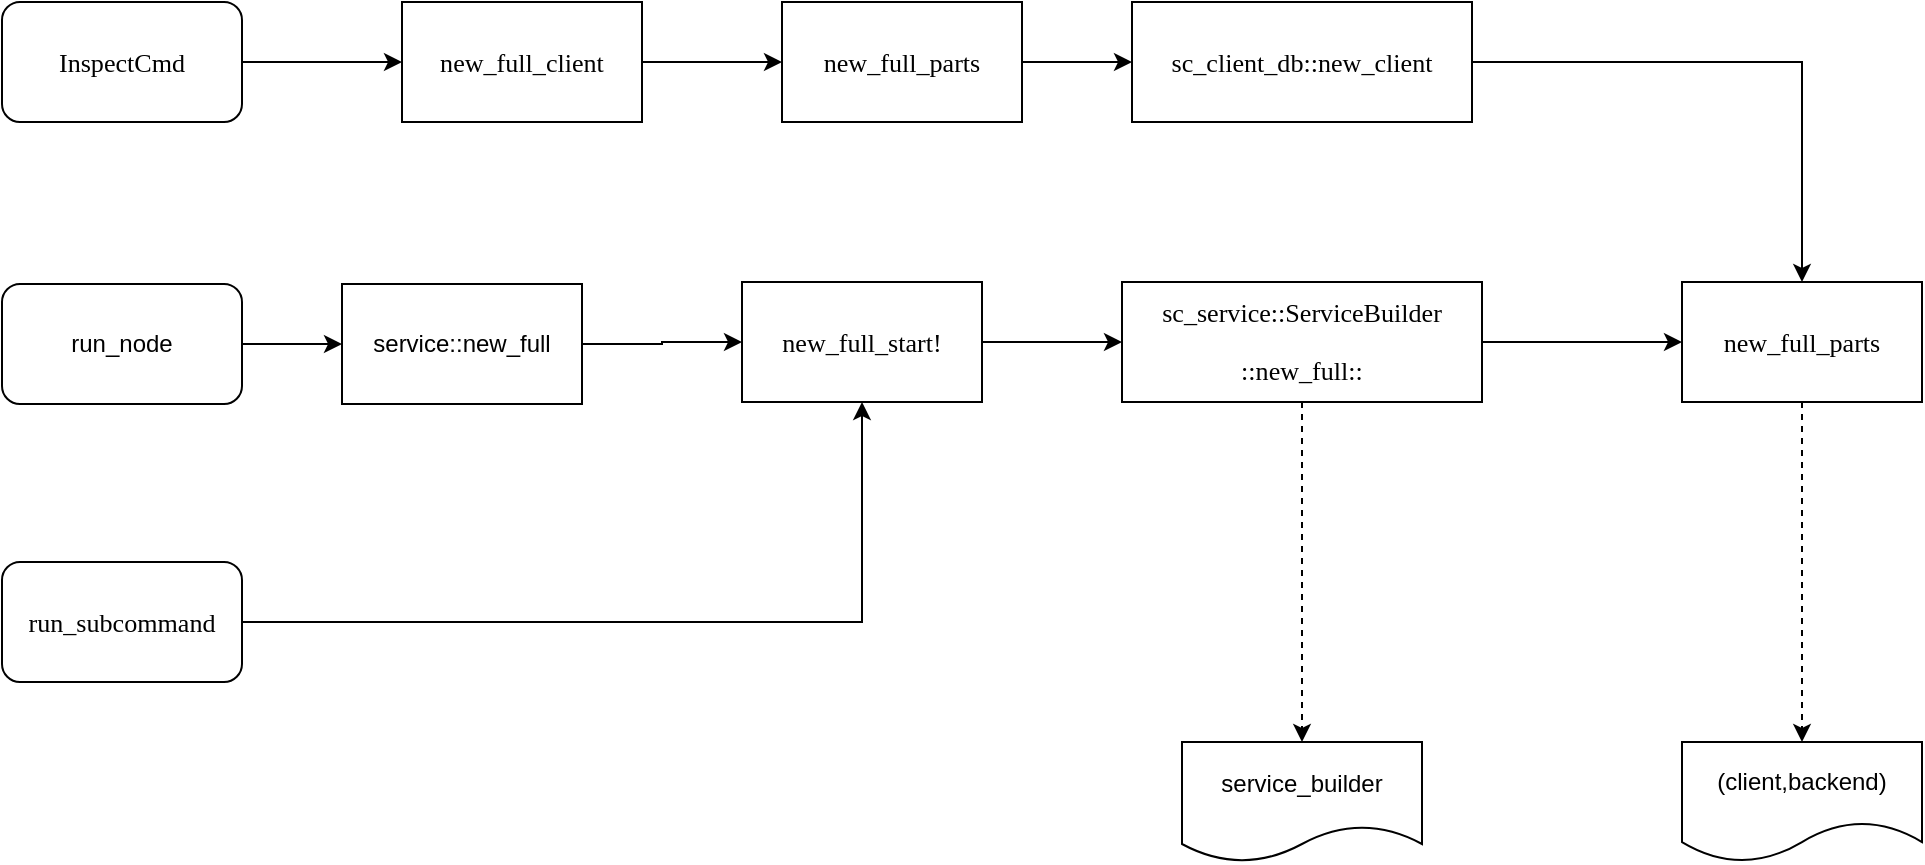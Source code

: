 <mxfile version="12.2.2" type="device" pages="4"><diagram id="7S_oPKmW5i3iKDWV6vzF" name="Page-1"><mxGraphModel dx="3069" dy="863" grid="1" gridSize="10" guides="1" tooltips="1" connect="1" arrows="1" fold="1" page="1" pageScale="1" pageWidth="827" pageHeight="1169" math="0" shadow="0"><root><mxCell id="0"/><mxCell id="1" parent="0"/><mxCell id="Eh71rM7New7A2H2YFNPF-6" style="edgeStyle=orthogonalEdgeStyle;rounded=0;orthogonalLoop=1;jettySize=auto;html=1;exitX=1;exitY=0.5;exitDx=0;exitDy=0;" edge="1" parent="1" source="Eh71rM7New7A2H2YFNPF-1" target="Eh71rM7New7A2H2YFNPF-2"><mxGeometry relative="1" as="geometry"/></mxCell><mxCell id="Eh71rM7New7A2H2YFNPF-1" value="&lt;pre style=&quot;background-color: rgb(255 , 255 , 255) ; font-family: &amp;#34;jetbrains mono&amp;#34; ; font-size: 9.8pt&quot;&gt;InspectCmd&lt;/pre&gt;" style="rounded=1;whiteSpace=wrap;html=1;" vertex="1" parent="1"><mxGeometry x="-890" y="140" width="120" height="60" as="geometry"/></mxCell><mxCell id="Eh71rM7New7A2H2YFNPF-8" style="edgeStyle=orthogonalEdgeStyle;rounded=0;orthogonalLoop=1;jettySize=auto;html=1;exitX=1;exitY=0.5;exitDx=0;exitDy=0;entryX=0;entryY=0.5;entryDx=0;entryDy=0;" edge="1" parent="1" source="Eh71rM7New7A2H2YFNPF-2" target="Eh71rM7New7A2H2YFNPF-15"><mxGeometry relative="1" as="geometry"/></mxCell><mxCell id="Eh71rM7New7A2H2YFNPF-2" value="&lt;pre style=&quot;background-color: rgb(255 , 255 , 255) ; font-family: &amp;#34;jetbrains mono&amp;#34; ; font-size: 9.8pt&quot;&gt;new_full_client&lt;/pre&gt;" style="rounded=0;whiteSpace=wrap;html=1;" vertex="1" parent="1"><mxGeometry x="-690" y="140" width="120" height="60" as="geometry"/></mxCell><mxCell id="Eh71rM7New7A2H2YFNPF-10" style="edgeStyle=orthogonalEdgeStyle;rounded=0;orthogonalLoop=1;jettySize=auto;html=1;exitX=1;exitY=0.5;exitDx=0;exitDy=0;" edge="1" parent="1" source="Eh71rM7New7A2H2YFNPF-3" target="Eh71rM7New7A2H2YFNPF-9"><mxGeometry relative="1" as="geometry"/></mxCell><mxCell id="Eh71rM7New7A2H2YFNPF-3" value="service::new_full" style="rounded=0;whiteSpace=wrap;html=1;" vertex="1" parent="1"><mxGeometry x="-720" y="281" width="120" height="60" as="geometry"/></mxCell><mxCell id="Eh71rM7New7A2H2YFNPF-5" style="edgeStyle=orthogonalEdgeStyle;rounded=0;orthogonalLoop=1;jettySize=auto;html=1;exitX=1;exitY=0.5;exitDx=0;exitDy=0;" edge="1" parent="1" source="Eh71rM7New7A2H2YFNPF-4" target="Eh71rM7New7A2H2YFNPF-3"><mxGeometry relative="1" as="geometry"/></mxCell><mxCell id="Eh71rM7New7A2H2YFNPF-4" value="run_node" style="rounded=1;whiteSpace=wrap;html=1;" vertex="1" parent="1"><mxGeometry x="-890" y="281" width="120" height="60" as="geometry"/></mxCell><mxCell id="Eh71rM7New7A2H2YFNPF-20" style="edgeStyle=orthogonalEdgeStyle;rounded=0;orthogonalLoop=1;jettySize=auto;html=1;exitX=1;exitY=0.5;exitDx=0;exitDy=0;entryX=0.5;entryY=0;entryDx=0;entryDy=0;fontColor=#000000;" edge="1" parent="1" source="Eh71rM7New7A2H2YFNPF-7" target="Eh71rM7New7A2H2YFNPF-19"><mxGeometry relative="1" as="geometry"/></mxCell><mxCell id="Eh71rM7New7A2H2YFNPF-7" value="&lt;pre style=&quot;background-color: rgb(255 , 255 , 255) ; font-family: &amp;#34;jetbrains mono&amp;#34; ; font-size: 9.8pt&quot;&gt;sc_client_db::new_client&lt;/pre&gt;" style="rounded=0;whiteSpace=wrap;html=1;" vertex="1" parent="1"><mxGeometry x="-325" y="140" width="170" height="60" as="geometry"/></mxCell><mxCell id="Eh71rM7New7A2H2YFNPF-12" style="edgeStyle=orthogonalEdgeStyle;rounded=0;orthogonalLoop=1;jettySize=auto;html=1;exitX=1;exitY=0.5;exitDx=0;exitDy=0;entryX=0;entryY=0.5;entryDx=0;entryDy=0;" edge="1" parent="1" source="Eh71rM7New7A2H2YFNPF-9" target="Eh71rM7New7A2H2YFNPF-17"><mxGeometry relative="1" as="geometry"/></mxCell><mxCell id="Eh71rM7New7A2H2YFNPF-9" value="&lt;pre style=&quot;background-color: rgb(255 , 255 , 255) ; font-family: &amp;quot;jetbrains mono&amp;quot; ; font-size: 9.8pt&quot;&gt;&lt;span style=&quot;&quot;&gt;new_full_start!&lt;/span&gt;&lt;/pre&gt;" style="rounded=0;whiteSpace=wrap;html=1;fontColor=#000000;" vertex="1" parent="1"><mxGeometry x="-520" y="280" width="120" height="60" as="geometry"/></mxCell><mxCell id="Eh71rM7New7A2H2YFNPF-11" value="service_builder" style="shape=document;whiteSpace=wrap;html=1;boundedLbl=1;" vertex="1" parent="1"><mxGeometry x="-300" y="510" width="120" height="60" as="geometry"/></mxCell><mxCell id="Eh71rM7New7A2H2YFNPF-16" style="edgeStyle=orthogonalEdgeStyle;rounded=0;orthogonalLoop=1;jettySize=auto;html=1;exitX=1;exitY=0.5;exitDx=0;exitDy=0;entryX=0;entryY=0.5;entryDx=0;entryDy=0;" edge="1" parent="1" source="Eh71rM7New7A2H2YFNPF-15" target="Eh71rM7New7A2H2YFNPF-7"><mxGeometry relative="1" as="geometry"/></mxCell><mxCell id="Eh71rM7New7A2H2YFNPF-15" value="&lt;pre style=&quot;background-color: rgb(255 , 255 , 255) ; font-family: &amp;#34;jetbrains mono&amp;#34; ; font-size: 9.8pt&quot;&gt;new_full_parts&lt;/pre&gt;" style="rounded=0;whiteSpace=wrap;html=1;" vertex="1" parent="1"><mxGeometry x="-500" y="140" width="120" height="60" as="geometry"/></mxCell><mxCell id="Eh71rM7New7A2H2YFNPF-18" style="edgeStyle=orthogonalEdgeStyle;rounded=0;orthogonalLoop=1;jettySize=auto;html=1;exitX=0.5;exitY=1;exitDx=0;exitDy=0;dashed=1;" edge="1" parent="1" source="Eh71rM7New7A2H2YFNPF-17" target="Eh71rM7New7A2H2YFNPF-11"><mxGeometry relative="1" as="geometry"/></mxCell><mxCell id="Eh71rM7New7A2H2YFNPF-22" style="edgeStyle=orthogonalEdgeStyle;rounded=0;orthogonalLoop=1;jettySize=auto;html=1;exitX=1;exitY=0.5;exitDx=0;exitDy=0;entryX=0;entryY=0.5;entryDx=0;entryDy=0;fontColor=#000000;" edge="1" parent="1" source="Eh71rM7New7A2H2YFNPF-17" target="Eh71rM7New7A2H2YFNPF-19"><mxGeometry relative="1" as="geometry"/></mxCell><mxCell id="Eh71rM7New7A2H2YFNPF-17" value="&lt;pre style=&quot;background-color: rgb(255 , 255 , 255) ; font-family: &amp;#34;jetbrains mono&amp;#34; ; font-size: 9.8pt&quot;&gt;sc_service::ServiceBuilder&lt;/pre&gt;&lt;pre style=&quot;background-color: rgb(255 , 255 , 255) ; font-family: &amp;#34;jetbrains mono&amp;#34; ; font-size: 9.8pt&quot;&gt;::new_full::&lt;/pre&gt;" style="rounded=0;whiteSpace=wrap;html=1;" vertex="1" parent="1"><mxGeometry x="-330" y="280" width="180" height="60" as="geometry"/></mxCell><mxCell id="Eh71rM7New7A2H2YFNPF-23" style="edgeStyle=orthogonalEdgeStyle;rounded=0;orthogonalLoop=1;jettySize=auto;html=1;exitX=0.5;exitY=1;exitDx=0;exitDy=0;entryX=0.5;entryY=0;entryDx=0;entryDy=0;fontColor=#000000;dashed=1;" edge="1" parent="1" source="Eh71rM7New7A2H2YFNPF-19" target="Eh71rM7New7A2H2YFNPF-21"><mxGeometry relative="1" as="geometry"/></mxCell><mxCell id="Eh71rM7New7A2H2YFNPF-19" value="&lt;pre style=&quot;background-color: rgb(255 , 255 , 255) ; font-family: &amp;#34;jetbrains mono&amp;#34; ; font-size: 9.8pt&quot;&gt;new_full_parts&lt;/pre&gt;" style="rounded=0;whiteSpace=wrap;html=1;fontColor=#000000;" vertex="1" parent="1"><mxGeometry x="-50" y="280" width="120" height="60" as="geometry"/></mxCell><mxCell id="Eh71rM7New7A2H2YFNPF-21" value="(client,backend)" style="shape=document;whiteSpace=wrap;html=1;boundedLbl=1;size=0.333;" vertex="1" parent="1"><mxGeometry x="-50" y="510" width="120" height="60" as="geometry"/></mxCell><mxCell id="Eh71rM7New7A2H2YFNPF-25" style="edgeStyle=orthogonalEdgeStyle;rounded=0;orthogonalLoop=1;jettySize=auto;html=1;exitX=1;exitY=0.5;exitDx=0;exitDy=0;entryX=0.5;entryY=1;entryDx=0;entryDy=0;fontColor=#000000;" edge="1" parent="1" source="Eh71rM7New7A2H2YFNPF-24" target="Eh71rM7New7A2H2YFNPF-9"><mxGeometry relative="1" as="geometry"/></mxCell><mxCell id="Eh71rM7New7A2H2YFNPF-24" value="&lt;pre style=&quot;background-color: rgb(255 , 255 , 255) ; font-family: &amp;#34;jetbrains mono&amp;#34; ; font-size: 9.8pt&quot;&gt;run_subcommand&lt;/pre&gt;" style="rounded=1;whiteSpace=wrap;html=1;fontColor=#000000;" vertex="1" parent="1"><mxGeometry x="-890" y="420" width="120" height="60" as="geometry"/></mxCell></root></mxGraphModel></diagram><diagram id="8upJ-l7RH5LtEuWTGatW" name="ChainSync"><mxGraphModel dx="2879" dy="1251" grid="1" gridSize="10" guides="1" tooltips="1" connect="1" arrows="1" fold="1" page="1" pageScale="1" pageWidth="827" pageHeight="1169" math="0" shadow="0"><root><mxCell id="mjCCZE6CzAiXT7Z5KQN5-0"/><mxCell id="mjCCZE6CzAiXT7Z5KQN5-1" parent="mjCCZE6CzAiXT7Z5KQN5-0"/><mxCell id="mjCCZE6CzAiXT7Z5KQN5-2" value="Protocol" style="rounded=0;whiteSpace=wrap;html=1;fontColor=#000000;" vertex="1" parent="mjCCZE6CzAiXT7Z5KQN5-1"><mxGeometry x="150" y="120" width="120" height="60" as="geometry"/></mxCell><mxCell id="mjCCZE6CzAiXT7Z5KQN5-3" value="on_status_message" style="shape=step;perimeter=stepPerimeter;whiteSpace=wrap;html=1;fixedSize=1;rounded=0;fontColor=#000000;" vertex="1" parent="mjCCZE6CzAiXT7Z5KQN5-1"><mxGeometry x="110" y="220" width="200" height="50" as="geometry"/></mxCell><mxCell id="mjCCZE6CzAiXT7Z5KQN5-4" value="Network" style="rounded=0;whiteSpace=wrap;html=1;fontColor=#000000;" vertex="1" parent="mjCCZE6CzAiXT7Z5KQN5-1"><mxGeometry x="-70" y="120" width="120" height="60" as="geometry"/></mxCell><mxCell id="mjCCZE6CzAiXT7Z5KQN5-5" value="on_custom_message" style="shape=step;perimeter=stepPerimeter;whiteSpace=wrap;html=1;fixedSize=1;rounded=0;fontColor=#000000;" vertex="1" parent="mjCCZE6CzAiXT7Z5KQN5-1"><mxGeometry x="-120" y="220" width="200" height="50" as="geometry"/></mxCell><mxCell id="mjCCZE6CzAiXT7Z5KQN5-7" value="new_peer" style="shape=step;perimeter=stepPerimeter;whiteSpace=wrap;html=1;fixedSize=1;rounded=0;fontColor=#000000;" vertex="1" parent="mjCCZE6CzAiXT7Z5KQN5-1"><mxGeometry x="340" y="220" width="200" height="50" as="geometry"/></mxCell><mxCell id="mjCCZE6CzAiXT7Z5KQN5-8" value="ChainSync" style="rounded=0;whiteSpace=wrap;html=1;fontColor=#000000;" vertex="1" parent="mjCCZE6CzAiXT7Z5KQN5-1"><mxGeometry x="370" y="120" width="120" height="60" as="geometry"/></mxCell></root></mxGraphModel></diagram><diagram id="QbItSUy1ar7bLlHSTOMP" name="Behaviour-detail"><mxGraphModel dx="2242" dy="863" grid="0" gridSize="10" guides="1" tooltips="1" connect="1" arrows="1" fold="1" page="1" pageScale="1" pageWidth="827" pageHeight="1169" math="0" shadow="0"><root><mxCell id="UUub6Lj8LkS-iF2_Z7rl-0"/><mxCell id="UUub6Lj8LkS-iF2_Z7rl-1" parent="UUub6Lj8LkS-iF2_Z7rl-0"/><mxCell id="UUub6Lj8LkS-iF2_Z7rl-17" value="Behaviour" style="rounded=0;whiteSpace=wrap;html=1;fontColor=#000000;align=center;verticalAlign=top;" vertex="1" parent="UUub6Lj8LkS-iF2_Z7rl-1"><mxGeometry x="149.5" y="109.5" width="620" height="90" as="geometry"/></mxCell><mxCell id="UUub6Lj8LkS-iF2_Z7rl-31" style="edgeStyle=orthogonalEdgeStyle;rounded=0;orthogonalLoop=1;jettySize=auto;html=1;exitX=0.5;exitY=0;exitDx=0;exitDy=0;entryX=0;entryY=0.5;entryDx=0;entryDy=0;startArrow=classic;startFill=1;fontColor=#000000;endArrow=none;endFill=0;" edge="1" parent="UUub6Lj8LkS-iF2_Z7rl-1" source="UUub6Lj8LkS-iF2_Z7rl-5" target="UUub6Lj8LkS-iF2_Z7rl-30"><mxGeometry relative="1" as="geometry"/></mxCell><mxCell id="UUub6Lj8LkS-iF2_Z7rl-38" style="edgeStyle=orthogonalEdgeStyle;rounded=0;orthogonalLoop=1;jettySize=auto;html=1;exitX=0.75;exitY=0;exitDx=0;exitDy=0;dashed=1;startArrow=none;startFill=0;endArrow=classic;endFill=1;fontColor=#000000;entryX=0;entryY=0.5;entryDx=0;entryDy=0;" edge="1" parent="UUub6Lj8LkS-iF2_Z7rl-1" source="UUub6Lj8LkS-iF2_Z7rl-5" target="UUub6Lj8LkS-iF2_Z7rl-39"><mxGeometry relative="1" as="geometry"><mxPoint x="94.857" y="83.286" as="targetPoint"/></mxGeometry></mxCell><mxCell id="UUub6Lj8LkS-iF2_Z7rl-5" value="poll" style="shape=process;whiteSpace=wrap;html=1;backgroundOutline=1;rounded=0;fontColor=#000000;" vertex="1" parent="UUub6Lj8LkS-iF2_Z7rl-1"><mxGeometry x="-66" y="330" width="130" height="50" as="geometry"/></mxCell><mxCell id="UUub6Lj8LkS-iF2_Z7rl-6" value="libp2p 底层" style="rounded=0;whiteSpace=wrap;html=1;fontColor=#000000;" vertex="1" parent="UUub6Lj8LkS-iF2_Z7rl-1"><mxGeometry x="181.5" y="403.5" width="480" height="82" as="geometry"/></mxCell><mxCell id="UUub6Lj8LkS-iF2_Z7rl-47" style="edgeStyle=orthogonalEdgeStyle;rounded=0;orthogonalLoop=1;jettySize=auto;html=1;exitX=0;exitY=0.5;exitDx=0;exitDy=0;startArrow=none;startFill=0;endArrow=classic;endFill=1;fontColor=#000000;entryX=0.25;entryY=1;entryDx=0;entryDy=0;" edge="1" parent="UUub6Lj8LkS-iF2_Z7rl-1" source="UUub6Lj8LkS-iF2_Z7rl-7" target="UUub6Lj8LkS-iF2_Z7rl-53"><mxGeometry relative="1" as="geometry"><mxPoint x="273" y="143" as="targetPoint"/><Array as="points"><mxPoint x="273" y="250"/></Array></mxGeometry></mxCell><mxCell id="UUub6Lj8LkS-iF2_Z7rl-48" style="edgeStyle=orthogonalEdgeStyle;rounded=0;orthogonalLoop=1;jettySize=auto;html=1;exitX=0;exitY=0.5;exitDx=0;exitDy=0;startArrow=none;startFill=0;endArrow=classic;endFill=1;fontColor=#000000;entryX=0.5;entryY=1;entryDx=0;entryDy=0;" edge="1" parent="UUub6Lj8LkS-iF2_Z7rl-1" source="UUub6Lj8LkS-iF2_Z7rl-8" target="UUub6Lj8LkS-iF2_Z7rl-53"><mxGeometry relative="1" as="geometry"><mxPoint x="222" y="143" as="targetPoint"/><Array as="points"><mxPoint x="426" y="235"/><mxPoint x="426" y="182"/><mxPoint x="287" y="182"/></Array></mxGeometry></mxCell><mxCell id="UUub6Lj8LkS-iF2_Z7rl-49" style="edgeStyle=orthogonalEdgeStyle;rounded=0;orthogonalLoop=1;jettySize=auto;html=1;exitX=0;exitY=0.5;exitDx=0;exitDy=0;startArrow=none;startFill=0;endArrow=classic;endFill=1;fontColor=#000000;entryX=0.75;entryY=1;entryDx=0;entryDy=0;" edge="1" parent="UUub6Lj8LkS-iF2_Z7rl-1" source="UUub6Lj8LkS-iF2_Z7rl-9" target="UUub6Lj8LkS-iF2_Z7rl-53"><mxGeometry relative="1" as="geometry"><mxPoint x="278" y="123" as="targetPoint"/><Array as="points"><mxPoint x="603" y="227"/><mxPoint x="603" y="171"/><mxPoint x="302" y="171"/></Array></mxGeometry></mxCell><mxCell id="UUub6Lj8LkS-iF2_Z7rl-14" style="edgeStyle=orthogonalEdgeStyle;rounded=0;orthogonalLoop=1;jettySize=auto;html=1;entryX=0.5;entryY=1;entryDx=0;entryDy=0;fontColor=#000000;startArrow=classic;startFill=1;endArrow=none;endFill=0;exitX=0;exitY=0.5;exitDx=0;exitDy=0;" edge="1" parent="UUub6Lj8LkS-iF2_Z7rl-1" source="UUub6Lj8LkS-iF2_Z7rl-36" target="UUub6Lj8LkS-iF2_Z7rl-5"><mxGeometry relative="1" as="geometry"><Array as="points"><mxPoint x="-1" y="466"/></Array></mxGeometry></mxCell><mxCell id="UUub6Lj8LkS-iF2_Z7rl-37" style="edgeStyle=orthogonalEdgeStyle;rounded=0;orthogonalLoop=1;jettySize=auto;html=1;exitX=0;exitY=0.5;exitDx=0;exitDy=0;entryX=0.723;entryY=0.974;entryDx=0;entryDy=0;entryPerimeter=0;startArrow=none;startFill=0;endArrow=classic;endFill=1;fontColor=#000000;dashed=1;" edge="1" parent="UUub6Lj8LkS-iF2_Z7rl-1" source="UUub6Lj8LkS-iF2_Z7rl-10" target="UUub6Lj8LkS-iF2_Z7rl-5"><mxGeometry relative="1" as="geometry"/></mxCell><mxCell id="UUub6Lj8LkS-iF2_Z7rl-10" value="poll" style="rounded=0;whiteSpace=wrap;html=1;fontColor=#000000;" vertex="1" parent="UUub6Lj8LkS-iF2_Z7rl-1"><mxGeometry x="181.5" y="403.5" width="60" height="30" as="geometry"/></mxCell><mxCell id="UUub6Lj8LkS-iF2_Z7rl-15" value="swarm::next_event" style="text;html=1;strokeColor=none;fillColor=none;align=center;verticalAlign=middle;whiteSpace=wrap;rounded=0;fontColor=#000000;" vertex="1" parent="UUub6Lj8LkS-iF2_Z7rl-1"><mxGeometry x="-129.5" y="299" width="150" height="20" as="geometry"/></mxCell><mxCell id="UUub6Lj8LkS-iF2_Z7rl-30" value="poll" style="shape=process;whiteSpace=wrap;html=1;backgroundOutline=1;rounded=0;fontColor=#000000;align=center;" vertex="1" parent="UUub6Lj8LkS-iF2_Z7rl-1"><mxGeometry x="155" y="127.5" width="67" height="31" as="geometry"/></mxCell><mxCell id="UUub6Lj8LkS-iF2_Z7rl-36" value="inject_event" style="rounded=0;whiteSpace=wrap;html=1;fontColor=#000000;" vertex="1" parent="UUub6Lj8LkS-iF2_Z7rl-1"><mxGeometry x="181.5" y="450.5" width="75" height="30" as="geometry"/></mxCell><mxCell id="UUub6Lj8LkS-iF2_Z7rl-44" style="edgeStyle=orthogonalEdgeStyle;rounded=0;orthogonalLoop=1;jettySize=auto;html=1;exitX=0.75;exitY=1;exitDx=0;exitDy=0;entryX=0.5;entryY=1;entryDx=0;entryDy=0;dashed=1;startArrow=none;startFill=0;endArrow=classic;endFill=1;fontColor=#000000;" edge="1" parent="UUub6Lj8LkS-iF2_Z7rl-1" source="UUub6Lj8LkS-iF2_Z7rl-39" target="UUub6Lj8LkS-iF2_Z7rl-41"><mxGeometry relative="1" as="geometry"/></mxCell><mxCell id="UUub6Lj8LkS-iF2_Z7rl-45" style="edgeStyle=orthogonalEdgeStyle;rounded=0;orthogonalLoop=1;jettySize=auto;html=1;exitX=0.5;exitY=1;exitDx=0;exitDy=0;entryX=0.5;entryY=1;entryDx=0;entryDy=0;dashed=1;startArrow=none;startFill=0;endArrow=classic;endFill=1;fontColor=#000000;" edge="1" parent="UUub6Lj8LkS-iF2_Z7rl-1" source="UUub6Lj8LkS-iF2_Z7rl-39" target="UUub6Lj8LkS-iF2_Z7rl-42"><mxGeometry relative="1" as="geometry"><Array as="points"><mxPoint x="204.5" y="288.5"/><mxPoint x="549.5" y="288.5"/></Array></mxGeometry></mxCell><mxCell id="UUub6Lj8LkS-iF2_Z7rl-46" style="edgeStyle=orthogonalEdgeStyle;rounded=0;orthogonalLoop=1;jettySize=auto;html=1;exitX=0.25;exitY=1;exitDx=0;exitDy=0;dashed=1;startArrow=none;startFill=0;endArrow=classic;endFill=1;fontColor=#000000;entryX=0.5;entryY=1;entryDx=0;entryDy=0;" edge="1" parent="UUub6Lj8LkS-iF2_Z7rl-1" source="UUub6Lj8LkS-iF2_Z7rl-39" target="UUub6Lj8LkS-iF2_Z7rl-43"><mxGeometry relative="1" as="geometry"><mxPoint x="739.5" y="332.5" as="targetPoint"/><Array as="points"><mxPoint x="176.5" y="300.5"/><mxPoint x="723.5" y="300.5"/></Array></mxGeometry></mxCell><mxCell id="UUub6Lj8LkS-iF2_Z7rl-39" value="event_dispatcher" style="rounded=1;whiteSpace=wrap;html=1;fontColor=#000000;align=center;" vertex="1" parent="UUub6Lj8LkS-iF2_Z7rl-1"><mxGeometry x="149.5" y="172.5" width="109" height="27" as="geometry"/></mxCell><mxCell id="UUub6Lj8LkS-iF2_Z7rl-50" value="" style="group" vertex="1" connectable="0" parent="UUub6Lj8LkS-iF2_Z7rl-1"><mxGeometry x="632.5" y="181.5" width="120" height="60" as="geometry"/></mxCell><mxCell id="UUub6Lj8LkS-iF2_Z7rl-4" value="behaviour n" style="rounded=0;whiteSpace=wrap;html=1;fontColor=#000000;verticalAlign=top;" vertex="1" parent="UUub6Lj8LkS-iF2_Z7rl-50"><mxGeometry width="120" height="60" as="geometry"/></mxCell><mxCell id="UUub6Lj8LkS-iF2_Z7rl-9" value="poll" style="rounded=0;whiteSpace=wrap;html=1;fontColor=#000000;" vertex="1" parent="UUub6Lj8LkS-iF2_Z7rl-50"><mxGeometry y="30" width="60" height="30" as="geometry"/></mxCell><mxCell id="UUub6Lj8LkS-iF2_Z7rl-43" value="inject&lt;br&gt;_event" style="rounded=0;whiteSpace=wrap;html=1;fontColor=#000000;align=center;" vertex="1" parent="UUub6Lj8LkS-iF2_Z7rl-50"><mxGeometry x="62" y="30" width="58" height="29" as="geometry"/></mxCell><mxCell id="UUub6Lj8LkS-iF2_Z7rl-51" value="" style="group" vertex="1" connectable="0" parent="UUub6Lj8LkS-iF2_Z7rl-1"><mxGeometry x="459" y="186" width="120" height="76" as="geometry"/></mxCell><mxCell id="UUub6Lj8LkS-iF2_Z7rl-3" value="behaviour 2" style="rounded=0;whiteSpace=wrap;html=1;fontColor=#000000;verticalAlign=top;" vertex="1" parent="UUub6Lj8LkS-iF2_Z7rl-51"><mxGeometry width="120" height="76" as="geometry"/></mxCell><mxCell id="UUub6Lj8LkS-iF2_Z7rl-8" value="poll" style="rounded=0;whiteSpace=wrap;html=1;fontColor=#000000;" vertex="1" parent="UUub6Lj8LkS-iF2_Z7rl-51"><mxGeometry y="38" width="60" height="38" as="geometry"/></mxCell><mxCell id="UUub6Lj8LkS-iF2_Z7rl-42" value="inject&lt;br&gt;_event" style="rounded=0;whiteSpace=wrap;html=1;fontColor=#000000;align=center;" vertex="1" parent="UUub6Lj8LkS-iF2_Z7rl-51"><mxGeometry x="62" y="38.633" width="58" height="36.733" as="geometry"/></mxCell><mxCell id="UUub6Lj8LkS-iF2_Z7rl-52" value="" style="group;dashed=1;" vertex="1" connectable="0" parent="UUub6Lj8LkS-iF2_Z7rl-1"><mxGeometry x="282" y="190" width="136" height="70" as="geometry"/></mxCell><mxCell id="UUub6Lj8LkS-iF2_Z7rl-2" value="behaviour 1" style="rounded=0;whiteSpace=wrap;html=1;fontColor=#000000;verticalAlign=top;" vertex="1" parent="UUub6Lj8LkS-iF2_Z7rl-52"><mxGeometry y="-5" width="136" height="75" as="geometry"/></mxCell><mxCell id="UUub6Lj8LkS-iF2_Z7rl-7" value="poll" style="rounded=0;whiteSpace=wrap;html=1;fontColor=#000000;" vertex="1" parent="UUub6Lj8LkS-iF2_Z7rl-52"><mxGeometry y="50" width="36" height="20" as="geometry"/></mxCell><mxCell id="UUub6Lj8LkS-iF2_Z7rl-56" style="edgeStyle=orthogonalEdgeStyle;rounded=0;orthogonalLoop=1;jettySize=auto;html=1;exitX=0.5;exitY=0;exitDx=0;exitDy=0;startArrow=none;startFill=0;endArrow=classic;endFill=1;fontColor=#000000;entryX=1;entryY=0.5;entryDx=0;entryDy=0;" edge="1" parent="UUub6Lj8LkS-iF2_Z7rl-52" source="UUub6Lj8LkS-iF2_Z7rl-41" target="UUub6Lj8LkS-iF2_Z7rl-55"><mxGeometry relative="1" as="geometry"><Array as="points"><mxPoint x="103" y="29"/><mxPoint x="83" y="29"/></Array></mxGeometry></mxCell><mxCell id="UUub6Lj8LkS-iF2_Z7rl-41" value="inject&lt;br&gt;_event" style="rounded=0;whiteSpace=wrap;html=1;fontColor=#000000;align=center;" vertex="1" parent="UUub6Lj8LkS-iF2_Z7rl-52"><mxGeometry x="70.267" y="36.167" width="65.733" height="33.833" as="geometry"/></mxCell><mxCell id="UUub6Lj8LkS-iF2_Z7rl-57" style="edgeStyle=orthogonalEdgeStyle;rounded=0;orthogonalLoop=1;jettySize=auto;html=1;exitX=0;exitY=0.5;exitDx=0;exitDy=0;entryX=0.5;entryY=0;entryDx=0;entryDy=0;startArrow=none;startFill=0;endArrow=classic;endFill=1;fontColor=#000000;" edge="1" parent="UUub6Lj8LkS-iF2_Z7rl-52" source="UUub6Lj8LkS-iF2_Z7rl-55" target="UUub6Lj8LkS-iF2_Z7rl-7"><mxGeometry relative="1" as="geometry"/></mxCell><mxCell id="UUub6Lj8LkS-iF2_Z7rl-55" value="events" style="shape=parallelogram;perimeter=parallelogramPerimeter;whiteSpace=wrap;html=1;rounded=0;fontColor=#000000;align=center;dashed=1;" vertex="1" parent="UUub6Lj8LkS-iF2_Z7rl-52"><mxGeometry x="20" y="19" width="48" height="21" as="geometry"/></mxCell><mxCell id="UUub6Lj8LkS-iF2_Z7rl-54" style="edgeStyle=orthogonalEdgeStyle;rounded=0;orthogonalLoop=1;jettySize=auto;html=1;exitX=0;exitY=0.5;exitDx=0;exitDy=0;startArrow=none;startFill=0;endArrow=classic;endFill=1;fontColor=#000000;" edge="1" parent="UUub6Lj8LkS-iF2_Z7rl-1" source="UUub6Lj8LkS-iF2_Z7rl-53" target="UUub6Lj8LkS-iF2_Z7rl-30"><mxGeometry relative="1" as="geometry"/></mxCell><mxCell id="UUub6Lj8LkS-iF2_Z7rl-53" value="events" style="shape=parallelogram;perimeter=parallelogramPerimeter;whiteSpace=wrap;html=1;rounded=0;fontColor=#000000;align=center;" vertex="1" parent="UUub6Lj8LkS-iF2_Z7rl-1"><mxGeometry x="258.5" y="129.5" width="58" height="27" as="geometry"/></mxCell><mxCell id="UUub6Lj8LkS-iF2_Z7rl-58" value="inject_event" style="rounded=0;whiteSpace=wrap;html=1;fontColor=#000000;align=center;glass=0;" vertex="1" parent="UUub6Lj8LkS-iF2_Z7rl-1"><mxGeometry x="361.5" y="132" width="97" height="34" as="geometry"/></mxCell><mxCell id="UUub6Lj8LkS-iF2_Z7rl-59" style="edgeStyle=orthogonalEdgeStyle;orthogonalLoop=1;jettySize=auto;html=1;exitX=1;exitY=0.5;exitDx=0;exitDy=0;entryX=0;entryY=0.75;entryDx=0;entryDy=0;startArrow=none;startFill=0;endArrow=classic;endFill=1;fontColor=#000000;shadow=0;curved=1;" edge="1" parent="UUub6Lj8LkS-iF2_Z7rl-1" source="UUub6Lj8LkS-iF2_Z7rl-7" target="UUub6Lj8LkS-iF2_Z7rl-58"><mxGeometry relative="1" as="geometry"/></mxCell></root></mxGraphModel></diagram><diagram id="0uOVw2kk0tmA9Zi09sP3" name="Protocol"><mxGraphModel dx="762" dy="1251" grid="0" gridSize="10" guides="1" tooltips="1" connect="1" arrows="1" fold="1" page="1" pageScale="1" pageWidth="827" pageHeight="1169" math="0" shadow="0"><root><mxCell id="sWLpNxuIFoKcd0ngmX-L-0"/><mxCell id="sWLpNxuIFoKcd0ngmX-L-1" parent="sWLpNxuIFoKcd0ngmX-L-0"/><mxCell id="sWLpNxuIFoKcd0ngmX-L-5" value="Protocol" style="rounded=0;whiteSpace=wrap;html=1;glass=0;fontColor=#000000;align=center;verticalAlign=top;" vertex="1" parent="sWLpNxuIFoKcd0ngmX-L-1"><mxGeometry x="420" y="240" width="160" height="160" as="geometry"/></mxCell><mxCell id="sWLpNxuIFoKcd0ngmX-L-14" style="edgeStyle=orthogonalEdgeStyle;curved=1;orthogonalLoop=1;jettySize=auto;html=1;exitX=0.5;exitY=1;exitDx=0;exitDy=0;shadow=0;startArrow=none;startFill=0;endArrow=classic;endFill=1;fontColor=#000000;" edge="1" parent="sWLpNxuIFoKcd0ngmX-L-1" source="sWLpNxuIFoKcd0ngmX-L-2"><mxGeometry relative="1" as="geometry"><mxPoint x="320" y="490" as="targetPoint"/></mxGeometry></mxCell><mxCell id="sWLpNxuIFoKcd0ngmX-L-2" value="BlockRequest" style="rounded=0;whiteSpace=wrap;html=1;glass=0;fontColor=#000000;align=center;" vertex="1" parent="sWLpNxuIFoKcd0ngmX-L-1"><mxGeometry x="260" y="340" width="120" height="60" as="geometry"/></mxCell><mxCell id="sWLpNxuIFoKcd0ngmX-L-3" value="FinalityRequest" style="rounded=0;whiteSpace=wrap;html=1;glass=0;fontColor=#000000;align=center;" vertex="1" parent="sWLpNxuIFoKcd0ngmX-L-1"><mxGeometry x="90" y="340" width="120" height="60" as="geometry"/></mxCell><mxCell id="sWLpNxuIFoKcd0ngmX-L-4" value="GenericProtocol" style="rounded=0;whiteSpace=wrap;html=1;glass=0;fontColor=#000000;align=center;" vertex="1" parent="sWLpNxuIFoKcd0ngmX-L-1"><mxGeometry x="440" y="340" width="120" height="60" as="geometry"/></mxCell><mxCell id="sWLpNxuIFoKcd0ngmX-L-6" value="LightClientHandler" style="rounded=0;whiteSpace=wrap;html=1;glass=0;fontColor=#000000;align=center;" vertex="1" parent="sWLpNxuIFoKcd0ngmX-L-1"><mxGeometry x="640" y="340" width="120" height="60" as="geometry"/></mxCell><mxCell id="sWLpNxuIFoKcd0ngmX-L-7" value="Arc&amp;lt;dyn Client&amp;gt; s" style="rounded=0;whiteSpace=wrap;html=1;glass=0;fontColor=#000000;align=center;" vertex="1" parent="sWLpNxuIFoKcd0ngmX-L-1"><mxGeometry x="445" y="60" width="120" height="30" as="geometry"/></mxCell><mxCell id="sWLpNxuIFoKcd0ngmX-L-30" style="edgeStyle=orthogonalEdgeStyle;curved=1;orthogonalLoop=1;jettySize=auto;html=1;exitX=0.5;exitY=0;exitDx=0;exitDy=0;shadow=0;startArrow=none;startFill=0;endArrow=classic;endFill=1;fontColor=#000000;entryX=0.808;entryY=1.033;entryDx=0;entryDy=0;entryPerimeter=0;" edge="1" parent="sWLpNxuIFoKcd0ngmX-L-1" source="sWLpNxuIFoKcd0ngmX-L-8" target="sWLpNxuIFoKcd0ngmX-L-7"><mxGeometry relative="1" as="geometry"><mxPoint x="620" y="180" as="targetPoint"/><Array as="points"><mxPoint x="660" y="190"/><mxPoint x="542" y="190"/></Array></mxGeometry></mxCell><mxCell id="sWLpNxuIFoKcd0ngmX-L-8" value="" style="rounded=0;whiteSpace=wrap;html=1;glass=0;align=center;fillColor=#dae8fc;strokeColor=#6c8ebf;" vertex="1" parent="sWLpNxuIFoKcd0ngmX-L-1"><mxGeometry x="650" y="340" width="20" height="20" as="geometry"/></mxCell><mxCell id="sWLpNxuIFoKcd0ngmX-L-11" style="edgeStyle=orthogonalEdgeStyle;curved=1;orthogonalLoop=1;jettySize=auto;html=1;exitX=0.5;exitY=0;exitDx=0;exitDy=0;entryX=0.5;entryY=1;entryDx=0;entryDy=0;shadow=0;startArrow=none;startFill=0;endArrow=classic;endFill=1;fontColor=#000000;" edge="1" parent="sWLpNxuIFoKcd0ngmX-L-1" source="sWLpNxuIFoKcd0ngmX-L-10" target="sWLpNxuIFoKcd0ngmX-L-7"><mxGeometry relative="1" as="geometry"/></mxCell><mxCell id="sWLpNxuIFoKcd0ngmX-L-10" value="" style="rounded=0;whiteSpace=wrap;html=1;glass=0;align=center;fillColor=#dae8fc;strokeColor=#6c8ebf;" vertex="1" parent="sWLpNxuIFoKcd0ngmX-L-1"><mxGeometry x="560" y="250" width="20" height="20" as="geometry"/></mxCell><mxCell id="sWLpNxuIFoKcd0ngmX-L-13" style="edgeStyle=orthogonalEdgeStyle;curved=1;orthogonalLoop=1;jettySize=auto;html=1;exitX=0.5;exitY=0;exitDx=0;exitDy=0;shadow=0;startArrow=none;startFill=0;endArrow=classic;endFill=1;fontColor=#000000;entryX=0.25;entryY=1;entryDx=0;entryDy=0;" edge="1" parent="sWLpNxuIFoKcd0ngmX-L-1" source="sWLpNxuIFoKcd0ngmX-L-12" target="sWLpNxuIFoKcd0ngmX-L-7"><mxGeometry relative="1" as="geometry"><mxPoint x="650" y="170" as="targetPoint"/></mxGeometry></mxCell><mxCell id="sWLpNxuIFoKcd0ngmX-L-12" value="" style="rounded=0;whiteSpace=wrap;html=1;glass=0;align=center;fillColor=#dae8fc;strokeColor=#6c8ebf;" vertex="1" parent="sWLpNxuIFoKcd0ngmX-L-1"><mxGeometry x="270" y="340" width="20" height="20" as="geometry"/></mxCell><mxCell id="sWLpNxuIFoKcd0ngmX-L-15" value="outgoing" style="text;html=1;strokeColor=none;fillColor=none;align=center;verticalAlign=middle;whiteSpace=wrap;rounded=0;glass=0;fontColor=#000000;" vertex="1" parent="sWLpNxuIFoKcd0ngmX-L-1"><mxGeometry x="330" y="450" width="40" height="20" as="geometry"/></mxCell><mxCell id="sWLpNxuIFoKcd0ngmX-L-16" value="&lt;pre style=&quot;background-color: rgb(255 , 255 , 255) ; font-family: &amp;#34;jetbrains mono&amp;#34; ; font-size: 9.8pt&quot;&gt;&lt;span style=&quot;color: #660e7a ; font-weight: bold&quot;&gt;pending_events&lt;/span&gt;&lt;/pre&gt;" style="text;html=1;strokeColor=none;fillColor=none;align=center;verticalAlign=middle;whiteSpace=wrap;rounded=0;glass=0;fontColor=#000000;" vertex="1" parent="sWLpNxuIFoKcd0ngmX-L-1"><mxGeometry x="270" y="430" width="120" height="20" as="geometry"/></mxCell><mxCell id="sWLpNxuIFoKcd0ngmX-L-23" style="edgeStyle=orthogonalEdgeStyle;curved=1;orthogonalLoop=1;jettySize=auto;html=1;exitX=0;exitY=0.5;exitDx=0;exitDy=0;shadow=0;startArrow=none;startFill=0;endArrow=classic;endFill=1;fontColor=#000000;dashed=1;" edge="1" parent="sWLpNxuIFoKcd0ngmX-L-1" source="sWLpNxuIFoKcd0ngmX-L-22" target="sWLpNxuIFoKcd0ngmX-L-2"><mxGeometry relative="1" as="geometry"/></mxCell><mxCell id="sWLpNxuIFoKcd0ngmX-L-24" style="edgeStyle=orthogonalEdgeStyle;curved=1;orthogonalLoop=1;jettySize=auto;html=1;exitX=0;exitY=0.25;exitDx=0;exitDy=0;entryX=0.5;entryY=0;entryDx=0;entryDy=0;shadow=0;dashed=1;startArrow=none;startFill=0;endArrow=classic;endFill=1;fontColor=#000000;" edge="1" parent="sWLpNxuIFoKcd0ngmX-L-1" source="sWLpNxuIFoKcd0ngmX-L-22" target="sWLpNxuIFoKcd0ngmX-L-3"><mxGeometry relative="1" as="geometry"/></mxCell><mxCell id="sWLpNxuIFoKcd0ngmX-L-22" value="syncer" style="rounded=0;whiteSpace=wrap;html=1;glass=0;fillColor=#fff2cc;align=center;strokeColor=#d6b656;" vertex="1" parent="sWLpNxuIFoKcd0ngmX-L-1"><mxGeometry x="420" y="290" width="80" height="30" as="geometry"/></mxCell><mxCell id="sWLpNxuIFoKcd0ngmX-L-25" value="params" style="shape=document;whiteSpace=wrap;html=1;boundedLbl=1;rounded=0;glass=0;fillColor=none;fontColor=#000000;align=center;verticalAlign=top;" vertex="1" parent="sWLpNxuIFoKcd0ngmX-L-1"><mxGeometry x="270" y="35" width="330" height="80" as="geometry"/></mxCell><mxCell id="sWLpNxuIFoKcd0ngmX-L-26" value="proof_providers" style="rounded=0;whiteSpace=wrap;html=1;glass=0;fillColor=none;fontColor=#000000;align=center;" vertex="1" parent="sWLpNxuIFoKcd0ngmX-L-1"><mxGeometry x="305" y="60" width="120" height="30" as="geometry"/></mxCell><mxCell id="sWLpNxuIFoKcd0ngmX-L-29" style="edgeStyle=orthogonalEdgeStyle;curved=1;orthogonalLoop=1;jettySize=auto;html=1;exitX=0.5;exitY=0;exitDx=0;exitDy=0;shadow=0;startArrow=none;startFill=0;endArrow=classic;endFill=1;fontColor=#000000;" edge="1" parent="sWLpNxuIFoKcd0ngmX-L-1" source="sWLpNxuIFoKcd0ngmX-L-28" target="sWLpNxuIFoKcd0ngmX-L-26"><mxGeometry relative="1" as="geometry"/></mxCell><mxCell id="sWLpNxuIFoKcd0ngmX-L-28" value="" style="rounded=0;whiteSpace=wrap;html=1;glass=0;align=center;fillColor=#dae8fc;strokeColor=#6c8ebf;" vertex="1" parent="sWLpNxuIFoKcd0ngmX-L-1"><mxGeometry x="170" y="340" width="20" height="20" as="geometry"/></mxCell></root></mxGraphModel></diagram></mxfile>